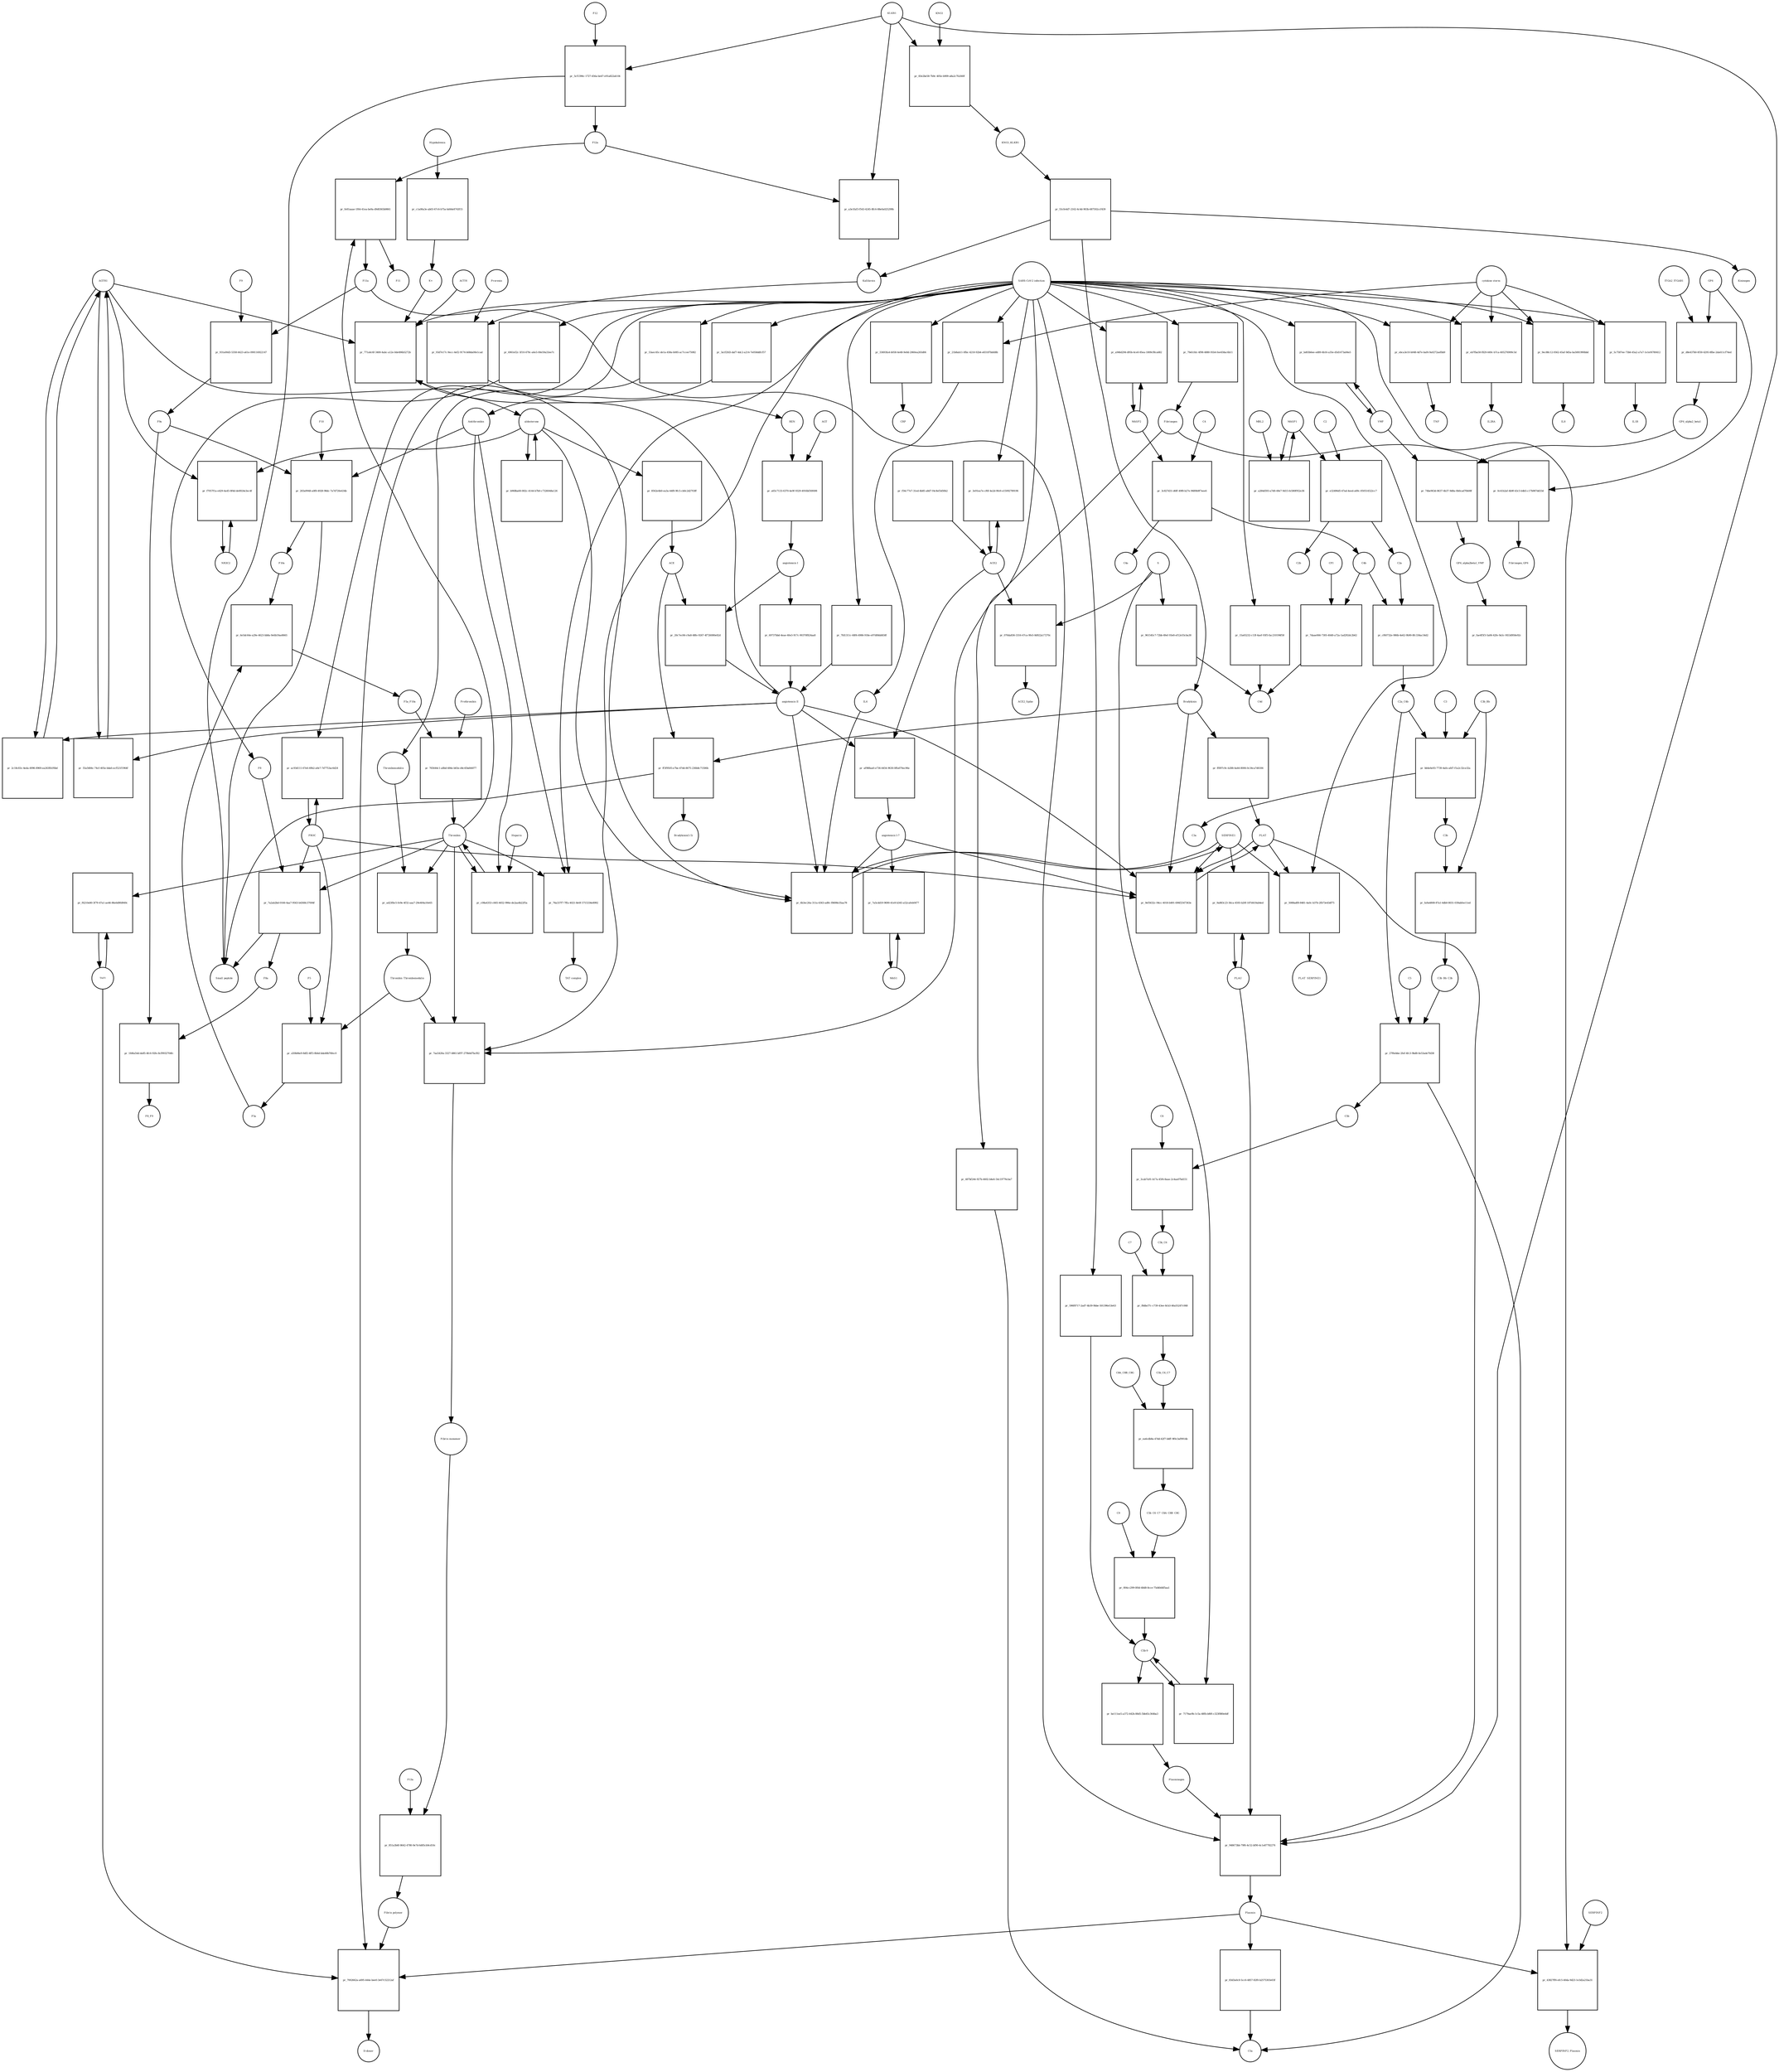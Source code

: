 strict digraph  {
F8 [annotation="urn_miriam_hgnc_3546|urn_miriam_taxonomy_9606", bipartite=0, cls=macromolecule, fontsize=4, label=F8, shape=circle];
"pr_7a2ab2bd-0166-4aa7-9563-b4368c37004f" [annotation="", bipartite=1, cls=process, fontsize=4, label="pr_7a2ab2bd-0166-4aa7-9563-b4368c37004f", shape=square];
"Small peptide" [annotation=urn_miriam_mesh_D010446, bipartite=0, cls=macromolecule, fontsize=4, label="Small peptide", shape=circle];
F8a [annotation="urn_miriam_hgnc.symbol_F8|urn_miriam_mesh_D015944|urn_miriam_taxonomy_9606", bipartite=0, cls=macromolecule, fontsize=4, label=F8a, shape=circle];
Thrombin [annotation="urn_miriam_hgnc_3535|urn_miriam_taxonomy_9606", bipartite=0, cls=macromolecule, fontsize=4, label=Thrombin, shape=circle];
PROC [annotation="urn_miriam_hgnc_9451|urn_miriam_taxonomy_9606", bipartite=0, cls=macromolecule, fontsize=4, label=PROC, shape=circle];
AGTR1 [annotation=urn_miriam_hgnc_336, bipartite=0, cls=macromolecule, fontsize=4, label=AGTR1, shape=circle];
"pr_2c18c83c-4eda-4996-8969-ea263fb1f6bd" [annotation="", bipartite=1, cls=process, fontsize=4, label="pr_2c18c83c-4eda-4996-8969-ea263fb1f6bd", shape=square];
"angiotensin II" [annotation="urn_miriam_obo.chebi_CHEBI%3A2718|urn_miriam_taxonomy_9606", bipartite=0, cls="simple chemical", fontsize=4, label="angiotensin II", shape=circle];
NR3C2 [annotation="", bipartite=0, cls=macromolecule, fontsize=4, label=NR3C2, shape=circle];
"pr_f7057f1a-e429-4a45-8f4d-de6924e3ec4f" [annotation="", bipartite=1, cls=process, fontsize=4, label="pr_f7057f1a-e429-4a45-8f4d-de6924e3ec4f", shape=square];
aldosterone [annotation="urn_miriam_obo.chebi_CHEBI%3A27584", bipartite=0, cls="simple chemical", fontsize=4, label=aldosterone, shape=circle];
"pr_b968ba60-802c-4144-b7b0-c7326048a126" [annotation="", bipartite=1, cls=process, fontsize=4, label="pr_b968ba60-802c-4144-b7b0-c7326048a126", shape=square];
SERPINE1 [annotation="", bipartite=0, cls=macromolecule, fontsize=4, label=SERPINE1, shape=circle];
"pr_6b3ec26a-311a-4363-ad9c-f8698e35aa78" [annotation="", bipartite=1, cls=process, fontsize=4, label="pr_6b3ec26a-311a-4363-ad9c-f8698e35aa78", shape=square];
"angiotensin I-7" [annotation="urn_miriam_obo.chebi_CHEBI%3A55438|urn_miriam_taxonomy_9606", bipartite=0, cls="simple chemical", fontsize=4, label="angiotensin I-7", shape=circle];
IL6 [annotation="urn_miriam_hgnc_6018|urn_miriam_taxonomy_9606", bipartite=0, cls=macromolecule, fontsize=4, label=IL6, shape=circle];
"pr_771a6c6f-3400-4abc-a12e-0de496b5272b" [annotation="", bipartite=1, cls=process, fontsize=4, label="pr_771a6c6f-3400-4abc-a12e-0de496b5272b", shape=square];
"SARS-CoV-2 infection" [annotation="urn_miriam_taxonomy_2697049|urn_miriam_mesh_D012327", bipartite=0, cls=phenotype, fontsize=4, label="SARS-CoV-2 infection", shape=circle];
"K+" [annotation="urn_miriam_obo.chebi_CHEBI%3A29103", bipartite=0, cls="simple chemical", fontsize=4, label="K+", shape=circle];
ACTH [annotation=urn_miriam_hgnc_9201, bipartite=0, cls="simple chemical", fontsize=4, label=ACTH, shape=circle];
"pr_7fd1311c-68f4-4986-918e-e97d08dd458f" [annotation="", bipartite=1, cls=process, fontsize=4, label="pr_7fd1311c-68f4-4986-918e-e97d08dd458f", shape=square];
Bradykinin [annotation="urn_miriam_obo.chebi_CHEBI%3A3165|urn_miriam_taxonomy_9606", bipartite=0, cls=macromolecule, fontsize=4, label=Bradykinin, shape=circle];
"pr_ff3f9505-e7be-47dd-8675-236b8c71506b" [annotation="", bipartite=1, cls=process, fontsize=4, label="pr_ff3f9505-e7be-47dd-8675-236b8c71506b", shape=square];
"Bradykinin(1-5)" [annotation="urn_miriam_mesh_C079000|urn_miriam_taxonomy_9606", bipartite=0, cls=macromolecule, fontsize=4, label="Bradykinin(1-5)", shape=circle];
ACE [annotation="urn_miriam_hgnc_2707|urn_miriam_taxonomy_9606", bipartite=0, cls=macromolecule, fontsize=4, label=ACE, shape=circle];
"pr_ff897c9c-b288-4a44-8006-0c34ca7d6184" [annotation="", bipartite=1, cls=process, fontsize=4, label="pr_ff897c9c-b288-4a44-8006-0c34ca7d6184", shape=square];
PLAT [annotation="urn_miriam_hgnc_9051|urn_miriam_taxonomy_9606", bipartite=0, cls=macromolecule, fontsize=4, label=PLAT, shape=circle];
"pr_55a5684c-74cf-405e-bda6-ecf521f1964f" [annotation="", bipartite=1, cls=process, fontsize=4, label="pr_55a5684c-74cf-405e-bda6-ecf521f1964f", shape=square];
MAS1 [annotation="", bipartite=0, cls=macromolecule, fontsize=4, label=MAS1, shape=circle];
"pr_7a5cdd19-9690-41e9-b345-a52cafeb0477" [annotation="", bipartite=1, cls=process, fontsize=4, label="pr_7a5cdd19-9690-41e9-b345-a52cafeb0477", shape=square];
Fibrinogen [annotation="urn_miriam_pubmed_19296670|urn_miriam_obo.go_GO%3A0005577|urn_miriam_hgnc_3661|urn_miriam_hgnc_3662|urn_miriam_hgnc_3694|urn_miriam_taxonomy_9606", bipartite=0, cls=complex, fontsize=4, label=Fibrinogen, shape=circle];
"pr_0c41b2af-4b9f-43c5-b4b5-c17b987dd33d" [annotation="", bipartite=1, cls=process, fontsize=4, label="pr_0c41b2af-4b9f-43c5-b4b5-c17b987dd33d", shape=square];
GP6 [annotation="urn_miriam_hgnc_HGNC%3A14388|urn_miriam_taxonomy_9606", bipartite=0, cls=macromolecule, fontsize=4, label=GP6, shape=circle];
Fibrinogen_GP6 [annotation="urn_miriam_pubmed_19296670|urn_miriam_obo.go_GO%3A0005577|urn_miriam_hgnc_HGNC%3A14388|urn_miriam_taxonomy_9606", bipartite=0, cls=complex, fontsize=4, label=Fibrinogen_GP6, shape=circle];
GP6_alpha2_beta1 [annotation="urn_miriam_pubmed_25051961|urn_miriam_taxonomy_10090|urn_miriam_hgnc_14338|urn_miriam_hgnc_6137|urn_miriam_hgnc_6153", bipartite=0, cls=complex, fontsize=4, label=GP6_alpha2_beta1, shape=circle];
"pr_74be963d-8637-4b37-9d8a-0b0cad70b08f" [annotation="", bipartite=1, cls=process, fontsize=4, label="pr_74be963d-8637-4b37-9d8a-0b0cad70b08f", shape=square];
VWF [annotation="urn_miriam_hgnc_12726|urn_miriam_taxonomy_9606", bipartite=0, cls=macromolecule, fontsize=4, label=VWF, shape=circle];
GP6_alpha2beta1_VWF [annotation="urn_miriam_pubmed_25051961|urn_miriam_taxonomy_10090|urn_miriam_hgnc_14338|urn_miriam_hgnc_6137|urn_miriam_hgnc_6153|urn_miriam_hgnc_12726", bipartite=0, cls=complex, fontsize=4, label=GP6_alpha2beta1_VWF, shape=circle];
"pr_d8e437b0-0f30-4295-8fbe-2da611cf74ed" [annotation="", bipartite=1, cls=process, fontsize=4, label="pr_d8e437b0-0f30-4295-8fbe-2da611cf74ed", shape=square];
ITGA2_ITGAB1 [annotation="urn_miriam_intact_EBI-16428357|urn_miriam_hgnc_6137|urn_miriam_hgnc_6153|urn_miriam_taxonomy_9606", bipartite=0, cls=complex, fontsize=4, label=ITGA2_ITGAB1, shape=circle];
"pr_fae4f5f3-5a06-42fe-9a5c-f453d958e92c" [annotation="", bipartite=1, cls="omitted process", fontsize=4, label="pr_fae4f5f3-5a06-42fe-9a5c-f453d958e92c", shape=square];
"Fibrin polymer" [annotation="urn_miriam_mesh_C465961|urn_miriam_taxonomy_9606", bipartite=0, cls=macromolecule, fontsize=4, label="Fibrin polymer", shape=circle];
"pr_7002662a-a695-444e-bee0-3e67c52212af" [annotation="", bipartite=1, cls=process, fontsize=4, label="pr_7002662a-a695-444e-bee0-3e67c52212af", shape=square];
"D-dimer" [annotation="urn_miriam_pubmed_19008457|urn_miriam_mesh_C036309|urn_miriam_taxonomy_9606", bipartite=0, cls=macromolecule, fontsize=4, label="D-dimer", shape=circle];
Plasmin [annotation="urn_miriam_hgnc.symbol_PLG|urn_miriam_mesh_D005341|urn_miriam_brenda_3.4.21.7|urn_miriam_taxonomy_9606", bipartite=0, cls=macromolecule, fontsize=4, label=Plasmin, shape=circle];
TAFI [annotation="urn_miriam_hgnc_1546|urn_miriam_taxonomy_9606", bipartite=0, cls=macromolecule, fontsize=4, label=TAFI, shape=circle];
"Fibrin monomer" [annotation="urn_miriam_mesh_C011468|urn_miriam_taxonomy_9606", bipartite=0, cls=macromolecule, fontsize=4, label="Fibrin monomer", shape=circle];
"pr_851a3b6f-8642-4780-9e7d-6d05cb9cd10c" [annotation="", bipartite=1, cls=process, fontsize=4, label="pr_851a3b6f-8642-4780-9e7d-6d05cb9cd10c", shape=square];
F13a [annotation="urn_miriam_hgnc.symbol_F13|urn_miriam_mesh_D026122|urn_miriam_brenda_2.3.2.13|urn_miriam_taxonomy_9606", bipartite=0, cls=macromolecule, fontsize=4, label=F13a, shape=circle];
"pr_ebca3e10-b048-4d7e-baf4-9a0272aefbb9" [annotation="", bipartite=1, cls=process, fontsize=4, label="pr_ebca3e10-b048-4d7e-baf4-9a0272aefbb9", shape=square];
TNF [annotation="urn_miriam_hgnc_11892|urn_miriam_taxonomy_9606", bipartite=0, cls=macromolecule, fontsize=4, label=TNF, shape=circle];
"cytokine storm" [annotation="urn_miriam_pubmed_2504360|urn_miriam_taxonomy_9606", bipartite=0, cls=phenotype, fontsize=4, label="cytokine storm", shape=circle];
"pr_83d3a0c8-5cc6-4857-82f0-b2575303e03f" [annotation="", bipartite=1, cls=process, fontsize=4, label="pr_83d3a0c8-5cc6-4857-82f0-b2575303e03f", shape=square];
C5a [annotation="urn_miriam_hgnc.symbol_C5|urn_miriam_mesh_D015936|urn_miriam_taxonomy_9606", bipartite=0, cls=macromolecule, fontsize=4, label=C5a, shape=circle];
"pr_be111ee5-a372-442b-88d5-5bb45c364ba3" [annotation="", bipartite=1, cls=process, fontsize=4, label="pr_be111ee5-a372-442b-88d5-5bb45c364ba3", shape=square];
Plasminogen [annotation="urn_miriam_hgnc_9071|urn_miriam_taxonomy_9606", bipartite=0, cls=macromolecule, fontsize=4, label=Plasminogen, shape=circle];
"C5b-9" [annotation="urn_miriam_obo.go_GO%3A0005579|urn_miriam_mesh_D015938|urn_miriam_mesh_D050776|urn_miriam_hgnc_1339|urn_miriam_hgnc_1346|urn_miriam_hgnc_1352|urn_miriam_hgnc_1353|urn_miriam_hgnc_1354|urn_miriam_hgnc_1358|urn_miriam_taxonomy_9606", bipartite=0, cls=complex, fontsize=4, label="C5b-9", shape=circle];
C2 [annotation="urn_miriam_hgnc_1248|urn_miriam_taxonomy_9606", bipartite=0, cls=macromolecule, fontsize=4, label=C2, shape=circle];
"pr_e32496d5-47ad-4eed-a69c-050514522cc7" [annotation="", bipartite=1, cls=process, fontsize=4, label="pr_e32496d5-47ad-4eed-a69c-050514522cc7", shape=square];
C2a [annotation="urn_miriam_hgnc.symbol_C2|urn_miriam_mesh_D050678|urn_miriam_taxonomy_9606", bipartite=0, cls=macromolecule, fontsize=4, label=C2a, shape=circle];
C2b [annotation="urn_miriam_hgnc.symbol_C2|urn_miriam_mesh_D050679|urn_miriam_taxonomy_9606", bipartite=0, cls=macromolecule, fontsize=4, label=C2b, shape=circle];
MASP1 [annotation="urn_miriam_hgnc_6901|urn_miriam_taxonomy_9606", bipartite=0, cls=macromolecule, fontsize=4, label=MASP1, shape=circle];
"pr_eb7fba58-f829-449c-b7ca-405276909c5d" [annotation="", bipartite=1, cls=process, fontsize=4, label="pr_eb7fba58-f829-449c-b7ca-405276909c5d", shape=square];
IL2RA [annotation="urn_miriam_hgnc_6008|urn_miriam_taxonomy_9606", bipartite=0, cls=macromolecule, fontsize=4, label=IL2RA, shape=circle];
"pr_9ec88c12-0562-45af-9d5a-ba5081990bbd" [annotation="", bipartite=1, cls=process, fontsize=4, label="pr_9ec88c12-0562-45af-9d5a-ba5081990bbd", shape=square];
IL8 [annotation="urn_miriam_hgnc_6025|urn_miriam_taxonomy_9606", bipartite=0, cls=macromolecule, fontsize=4, label=IL8, shape=circle];
"pr_487bf244-927b-4602-b4e6-54c19776cba7" [annotation="", bipartite=1, cls=process, fontsize=4, label="pr_487bf244-927b-4602-b4e6-54c19776cba7", shape=square];
"pr_21b8ab11-0fbc-4218-92b4-e83187bbfd8b" [annotation="", bipartite=1, cls=process, fontsize=4, label="pr_21b8ab11-0fbc-4218-92b4-e83187bbfd8b", shape=square];
"pr_5c7587ee-73b6-45a2-a7a7-1e1ef4780412" [annotation="", bipartite=1, cls=process, fontsize=4, label="pr_5c7587ee-73b6-45a2-a7a7-1e1ef4780412", shape=square];
IL1B [annotation="urn_miriam_hgnc_5992|urn_miriam_taxonomy_9606", bipartite=0, cls=macromolecule, fontsize=4, label=IL1B, shape=circle];
Prorenin [annotation="urn_miriam_hgnc_9958|urn_miriam_taxonomy_9606", bipartite=0, cls=macromolecule, fontsize=4, label=Prorenin, shape=circle];
"pr_93d7e17c-9ecc-4ef2-9174-b68da00e1cad" [annotation="", bipartite=1, cls=process, fontsize=4, label="pr_93d7e17c-9ecc-4ef2-9174-b68da00e1cad", shape=square];
REN [annotation="urn_miriam_hgnc.symbol_REN|urn_miriam_taxonomy_9606", bipartite=0, cls=macromolecule, fontsize=4, label=REN, shape=circle];
Kallikrein [annotation="urn_miriam_hgnc.symbol_KLKB1|urn_miriam_mesh_D020842|urn_miriam_brenda_3.4.21.34|urn_miriam_taxonomy_9606", bipartite=0, cls=macromolecule, fontsize=4, label=Kallikrein, shape=circle];
KLKB1 [annotation="urn_miriam_hgnc_6371|urn_miriam_taxonomy_9606", bipartite=0, cls=macromolecule, fontsize=4, label=KLKB1, shape=circle];
"pr_a3e1faf3-f543-4245-8fc6-88e0a025299b" [annotation="", bipartite=1, cls=process, fontsize=4, label="pr_a3e1faf3-f543-4245-8fc6-88e0a025299b", shape=square];
F12a [annotation="urn_miriam_hgnc.symbol_F12|urn_miriam_mesh_D015956|urn_miriam_brenda_3.4.21.38|urn_miriam_taxonomy_9606", bipartite=0, cls=macromolecule, fontsize=4, label=F12a, shape=circle];
"pr_53aec45c-de1a-458a-b085-ac7ccee75082" [annotation="", bipartite=1, cls=process, fontsize=4, label="pr_53aec45c-de1a-458a-b085-ac7ccee75082", shape=square];
Thrombomodulin [annotation="urn_miriam_hgnc_11784|urn_miriam_taxonomy_9606", bipartite=0, cls=macromolecule, fontsize=4, label=Thrombomodulin, shape=circle];
"pr_43827ff6-efc5-40da-9d23-1e3d2a21ba31" [annotation="", bipartite=1, cls=process, fontsize=4, label="pr_43827ff6-efc5-40da-9d23-1e3d2a21ba31", shape=square];
SERPINF2 [annotation="urn_miriam_hgnc_9075|urn_miriam_taxonomy_9606", bipartite=0, cls=macromolecule, fontsize=4, label=SERPINF2, shape=circle];
SERPINF2_Plasmin [annotation="urn_miriam_pubmed_2437112|urn_miriam_biogrid_314240|urn_miriam_hgnc_9075|urn_miriam_mesh_D005341|urn_miriam_taxonomy_9606", bipartite=0, cls=complex, fontsize=4, label=SERPINF2_Plasmin, shape=circle];
"pr_15a65232-c13f-4aef-93f5-fac210196f58" [annotation="", bipartite=1, cls=process, fontsize=4, label="pr_15a65232-c13f-4aef-93f5-fac210196f58", shape=square];
C4d [annotation="urn_miriam_hgnc.symbol_C4b|urn_miriam_mesh_C032261|urn_miriam_taxonomy_9606", bipartite=0, cls=macromolecule, fontsize=4, label=C4d, shape=circle];
"pr_596f8717-2ad7-4b39-9bbe-501396e53e63" [annotation="", bipartite=1, cls=process, fontsize=4, label="pr_596f8717-2ad7-4b39-9bbe-501396e53e63", shape=square];
"pr_ac93d111-67e6-49b2-a0e7-7d7753ac6d24" [annotation="", bipartite=1, cls=process, fontsize=4, label="pr_ac93d111-67e6-49b2-a0e7-7d7753ac6d24", shape=square];
"pr_bd03b6ee-ed89-4b16-a35e-d5d1473a84e5" [annotation="", bipartite=1, cls=process, fontsize=4, label="pr_bd03b6ee-ed89-4b16-a35e-d5d1473a84e5", shape=square];
"pr_33693fa4-b058-4e48-9e8d-2060ea265d06" [annotation="", bipartite=1, cls=process, fontsize=4, label="pr_33693fa4-b058-4e48-9e8d-2060ea265d06", shape=square];
CRP [annotation="urn_miriam_hgnc_2367|urn_miriam_taxonomy_9606", bipartite=0, cls=macromolecule, fontsize=4, label=CRP, shape=circle];
"pr_7179ae9b-1c5a-48fb-b80f-c323f880e6df" [annotation="", bipartite=1, cls=process, fontsize=4, label="pr_7179ae9b-1c5a-48fb-b80f-c323f880e6df", shape=square];
S [annotation="urn_miriam_uniprot_P0DTC2|urn_miriam_uniprot_P59594|urn_miriam_taxonomy_2697049", bipartite=0, cls=macromolecule, fontsize=4, label=S, shape=circle];
"pr_961545c7-72bb-49ef-93e8-ef12e55cba30" [annotation="", bipartite=1, cls=process, fontsize=4, label="pr_961545c7-72bb-49ef-93e8-ef12e55cba30", shape=square];
"pr_af988aa0-e736-4454-9630-0ffa670ec96e" [annotation="", bipartite=1, cls=process, fontsize=4, label="pr_af988aa0-e736-4454-9630-0ffa670ec96e", shape=square];
ACE2 [annotation="urn_miriam_hgnc_13557|urn_miriam_taxonomy_9606", bipartite=0, cls=macromolecule, fontsize=4, label=ACE2, shape=circle];
"pr_f56c77e7-31ed-4b85-a8d7-f4c8ef3d50b2" [annotation="", bipartite=1, cls=process, fontsize=4, label="pr_f56c77e7-31ed-4b85-a8d7-f4c8ef3d50b2", shape=square];
"pr_070da836-3316-47ca-9fe5-8d922a17270c" [annotation="", bipartite=1, cls=process, fontsize=4, label="pr_070da836-3316-47ca-9fe5-8d922a17270c", shape=square];
ACE2_Spike [annotation="urn_miriam_pdb_6CS2|urn_miriam_hgnc_13557|urn_miriam_uniprot_P0DTC2|urn_miriam_taxonomy_9606|urn_miriam_taxonomy_2697049", bipartite=0, cls=complex, fontsize=4, label=ACE2_Spike, shape=circle];
"pr_3e91ea7e-cf6f-4e2d-9fe9-e15092789196" [annotation="", bipartite=1, cls=process, fontsize=4, label="pr_3e91ea7e-cf6f-4e2d-9fe9-e15092789196", shape=square];
"pr_3a1f2fd3-daf7-4dc2-a214-7e058ddfcf57" [annotation="", bipartite=1, cls=process, fontsize=4, label="pr_3a1f2fd3-daf7-4dc2-a214-7e058ddfcf57", shape=square];
Antithrombin [annotation="urn_miriam_hgnc_775|urn_miriam_taxonomy_9606", bipartite=0, cls=macromolecule, fontsize=4, label=Antithrombin, shape=circle];
"pr_6961ef2c-5f10-479c-a6e5-00e59a33ee7c" [annotation="", bipartite=1, cls=process, fontsize=4, label="pr_6961ef2c-5f10-479c-a6e5-00e59a33ee7c", shape=square];
C4b [annotation="urn_miriam_hgnc_1324|urn_miriam_taxonomy_9606", bipartite=0, cls=macromolecule, fontsize=4, label=C4b, shape=circle];
"pr_7daae066-7305-40d0-a72a-1ad292dc2b62" [annotation="", bipartite=1, cls=process, fontsize=4, label="pr_7daae066-7305-40d0-a72a-1ad292dc2b62", shape=square];
CFI [annotation="urn_miriam_hgnc_2771|urn_miriam_taxonomy_9606", bipartite=0, cls=macromolecule, fontsize=4, label=CFI, shape=circle];
C3b [annotation="urn_miriam_hgnc.symbol_C3|urn_miriam_mesh_D003179|urn_miriam_taxonomy_9606", bipartite=0, cls=macromolecule, fontsize=4, label=C3b, shape=circle];
"pr_fa9a4808-87a1-4db0-8031-039abfee11ed" [annotation="", bipartite=1, cls=process, fontsize=4, label="pr_fa9a4808-87a1-4db0-8031-039abfee11ed", shape=square];
C3b_Bb [annotation="urn_miriam_pubmed_12440962|urn_miriam_brenda_3.4.21.47|urn_miriam_mesh_D051561|urn_miriam_mesh_D003179|urn_miriam_hgnc_1037|urn_miriam_taxonomy_9606", bipartite=0, cls=complex, fontsize=4, label=C3b_Bb, shape=circle];
C3b_Bb_C3b [annotation="urn_miriam_pubmed_12440962|urn_miriam_brenda_34.4.21.47|urn_miriam_mesh_D051566|urn_miriam_mesh_D003179|urn_miriam_hgnc_1037|urn_miriam_taxonomy_9606", bipartite=0, cls=complex, fontsize=4, label=C3b_Bb_C3b, shape=circle];
"pr_cf60732e-986b-4e62-9b90-8fc334ac54d2" [annotation="", bipartite=1, cls=process, fontsize=4, label="pr_cf60732e-986b-4e62-9b90-8fc334ac54d2", shape=square];
C2a_C4b [annotation="urn_miriam_mesh_D051574|urn_miriam_brenda_3.4.21.43|urn_miriam_mesh_D050678|urn_miriam_hgnc_1324|urn_miriam_taxonomy_9606", bipartite=0, cls=complex, fontsize=4, label=C2a_C4b, shape=circle];
C4 [annotation="urn_miriam_mesh_D00318|urn_miriam_taxonomy_9606", bipartite=0, cls=macromolecule, fontsize=4, label=C4, shape=circle];
"pr_3c827d31-d6ff-49f8-b27e-9689b9f7eee6" [annotation="", bipartite=1, cls=process, fontsize=4, label="pr_3c827d31-d6ff-49f8-b27e-9689b9f7eee6", shape=square];
C4a [annotation="urn_miriam_hgnc_1323|urn_miriam_taxonomy_9606", bipartite=0, cls=macromolecule, fontsize=4, label=C4a, shape=circle];
MASP2 [annotation="urn_miriam_hgnc_6902|urn_miriam_taxonomy_9606", bipartite=0, cls=macromolecule, fontsize=4, label=MASP2, shape=circle];
"pr_a284d593-a7d0-49e7-9d15-fe580f952e36" [annotation="", bipartite=1, cls=process, fontsize=4, label="pr_a284d593-a7d0-49e7-9d15-fe580f952e36", shape=square];
MBL2 [annotation="urn_miriam_hgnc_6902|urn_miriam_taxonomy_9606", bipartite=0, cls=macromolecule, fontsize=4, label=MBL2, shape=circle];
"pr_a946d294-d95b-4ce0-85ea-1809cf8ca682" [annotation="", bipartite=1, cls=process, fontsize=4, label="pr_a946d294-d95b-4ce0-85ea-1809cf8ca682", shape=square];
PLAU [annotation="urn_miriam_hgnc_9052|urn_miriam_taxonomy_9606", bipartite=0, cls=macromolecule, fontsize=4, label=PLAU, shape=circle];
"pr_9a883c23-56ca-4593-b20f-187d419ab4ed" [annotation="", bipartite=1, cls=process, fontsize=4, label="pr_9a883c23-56ca-4593-b20f-187d419ab4ed", shape=square];
C5b_C6_C7_C8A_C8B_C8G [annotation="urn_miriam_pubmed_28630159|urn_miriam_mesh_C042295|urn_miriam_mesh_D050776|urn_miriam_hgnc_1339|urn_miriam_hgnc_1352|urn_miriam_hgnc_1353|urn_miriam_hgnc_1354|urn_miriam_taxonomy_9606", bipartite=0, cls=complex, fontsize=4, label=C5b_C6_C7_C8A_C8B_C8G, shape=circle];
"pr_004cc299-0f44-48d8-8cce-75d40d4f5aa1" [annotation="", bipartite=1, cls=process, fontsize=4, label="pr_004cc299-0f44-48d8-8cce-75d40d4f5aa1", shape=square];
C9 [annotation="urn_miriam_hgnc_1358|urn_miriam_taxonomy_9606", bipartite=0, cls=macromolecule, fontsize=4, label=C9, shape=circle];
C5b_C6_C7 [annotation="urn_miriam_pubmed_28630159|urn_miriam_mesh_C037453|urn_miriam_mesh_D050776|urn_miriam_hgnc_1339|urn_miriam_hgnc_1346|urn_miriam_taxonomy_9606", bipartite=0, cls=complex, fontsize=4, label=C5b_C6_C7, shape=circle];
"pr_ea6cdb8a-47dd-42f7-b4ff-9f0c3af9914b" [annotation="", bipartite=1, cls=process, fontsize=4, label="pr_ea6cdb8a-47dd-42f7-b4ff-9f0c3af9914b", shape=square];
C8A_C8B_C8G [annotation="urn_miriam_mesh_D003185|urn_miriam_hgnc_1353|urn_miriam_hgnc_1352|urn_miriam_hgnc_1354|urn_miriam_taxonomy_9606", bipartite=0, cls=complex, fontsize=4, label=C8A_C8B_C8G, shape=circle];
C5b_C6 [annotation="urn_miriam_mesh_C050974|urn_miriam_mesh_D050776|urn_miriam_hgnc_1339|urn_miriam_taxonomy_9606", bipartite=0, cls=complex, fontsize=4, label=C5b_C6, shape=circle];
"pr_f8dbcf7c-c739-43ee-8cb3-46a55247c068" [annotation="", bipartite=1, cls=process, fontsize=4, label="pr_f8dbcf7c-c739-43ee-8cb3-46a55247c068", shape=square];
C7 [annotation="urn_miriam_hgnc_HGNC%3A1346|urn_miriam_taxonomy_9606", bipartite=0, cls=macromolecule, fontsize=4, label=C7, shape=circle];
C5b [annotation="urn_miriam_hgnc.symbol_C5|urn_miriam_mesh_D050776|urn_miriam_taxonomy_9606", bipartite=0, cls=macromolecule, fontsize=4, label=C5b, shape=circle];
"pr_3cab7a91-b17a-45f4-8aae-2c4aa07bd151" [annotation="", bipartite=1, cls=process, fontsize=4, label="pr_3cab7a91-b17a-45f4-8aae-2c4aa07bd151", shape=square];
C6 [annotation="urn_miriam_hgnc_1339|urn_miriam_taxonomy_9606", bipartite=0, cls=macromolecule, fontsize=4, label=C6, shape=circle];
C5 [annotation="urn_miriam_hgnc_1331|urn_miriam_taxonomy_9606", bipartite=0, cls=macromolecule, fontsize=4, label=C5, shape=circle];
"pr_27f6ebbe-2fef-4fc3-9bd8-0e53ade7fd38" [annotation="", bipartite=1, cls=process, fontsize=4, label="pr_27f6ebbe-2fef-4fc3-9bd8-0e53ade7fd38", shape=square];
C3 [annotation="urn_miriam_hgnc_1318|urn_miriam_taxonomy_9606", bipartite=0, cls=macromolecule, fontsize=4, label=C3, shape=circle];
"pr_bb4e6e93-7739-4afe-afd7-f1a2c32ce32a" [annotation="", bipartite=1, cls=process, fontsize=4, label="pr_bb4e6e93-7739-4afe-afd7-f1a2c32ce32a", shape=square];
C3a [annotation="urn_miriam_hgnc.symbol_C3|urn_miriam_mesh_D015926|urn_miriam_taxonomy_9606", bipartite=0, cls=macromolecule, fontsize=4, label=C3a, shape=circle];
"pr_ad23fbc5-fe9e-4f32-aaa7-29e404a10e65" [annotation="", bipartite=1, cls=process, fontsize=4, label="pr_ad23fbc5-fe9e-4f32-aaa7-29e404a10e65", shape=square];
Thrombin_Thrombomodulin [annotation="urn_miriam_pubmed_6282863|urn_miriam_taxonomy_9986|urn_miriam_biogrid_283352|urn_miriam_mesh_D013917|urn_miriam_hgnc_11784", bipartite=0, cls=complex, fontsize=4, label=Thrombin_Thrombomodulin, shape=circle];
"pr_7aa5420a-3327-4861-bf97-279b0d7bcf82" [annotation="", bipartite=1, cls=process, fontsize=4, label="pr_7aa5420a-3327-4861-bf97-279b0d7bcf82", shape=square];
KNG1_KLKB1 [annotation="urn_miriam_pubmed_17598838|urn_miriam_intact_EBI-10087151|urn_miriam_hgnc_6371|urn_miriam_hgnc_6383|urn_miriam_taxonomy_9606", bipartite=0, cls=complex, fontsize=4, label=KNG1_KLKB1, shape=circle];
"pr_55cfe4d7-2162-4c4d-903b-687592ccf439" [annotation="", bipartite=1, cls=process, fontsize=4, label="pr_55cfe4d7-2162-4c4d-903b-687592ccf439", shape=square];
Kininogen [annotation="urn_miriam_hgnc.symbol_KNG1|urn_miriam_mesh_D019679|urn_miriam_taxonomy_9606", bipartite=0, cls=macromolecule, fontsize=4, label=Kininogen, shape=circle];
"pr_79efcfdc-4f98-4880-91b4-fee458ac6b11" [annotation="", bipartite=1, cls=process, fontsize=4, label="pr_79efcfdc-4f98-4880-91b4-fee458ac6b11", shape=square];
"angiotensin I" [annotation="urn_miriam_obo.chebi_CHEBI%3A2718|urn_miriam_taxonomy_9606", bipartite=0, cls="simple chemical", fontsize=4, label="angiotensin I", shape=circle];
"pr_69737bbd-4eae-40e3-917c-90370f824aa8" [annotation="", bipartite=1, cls=process, fontsize=4, label="pr_69737bbd-4eae-40e3-917c-90370f824aa8", shape=square];
"pr_5088adf8-8481-4a0c-b37b-2fb73e43df75" [annotation="", bipartite=1, cls=process, fontsize=4, label="pr_5088adf8-8481-4a0c-b37b-2fb73e43df75", shape=square];
PLAT_SERPINE1 [annotation="urn_miriam_pubmed_22449964|urn_miriam_intact_EBI-7800882|urn_miriam_hgnc_9051|urn_miriam_hgnc_8593|urn_miriam_taxonomy_9606", bipartite=0, cls=complex, fontsize=4, label=PLAT_SERPINE1, shape=circle];
"pr_f6210e80-3f79-47a1-ae46-86e6d9fd949c" [annotation="", bipartite=1, cls=process, fontsize=4, label="pr_f6210e80-3f79-47a1-ae46-86e6d9fd949c", shape=square];
"pr_9ef5632c-94cc-4018-b491-696f2547363e" [annotation="", bipartite=1, cls=process, fontsize=4, label="pr_9ef5632c-94cc-4018-b491-696f2547363e", shape=square];
"pr_76a337f7-7ffa-4021-8e0f-5715334e8992" [annotation="", bipartite=1, cls=process, fontsize=4, label="pr_76a337f7-7ffa-4021-8e0f-5715334e8992", shape=square];
"TAT complex" [annotation="urn_miriam_pubmed_22930518|urn_miriam_mesh_C046193|urn_miriam_mesh_D013917|urn_miriam_hgnc_775|urn_miriam_taxonomy_9606", bipartite=0, cls=complex, fontsize=4, label="TAT complex", shape=circle];
"pr_948673bb-79f6-4c52-bf90-4c1e87782276" [annotation="", bipartite=1, cls=process, fontsize=4, label="pr_948673bb-79f6-4c52-bf90-4c1e87782276", shape=square];
F11a [annotation="urn_miriam_hgnc.symbol_F11|urn_miriam_mesh_D015945|urn_miriam_brenda_3.4.21.27|urn_miriam_taxonomy_9606", bipartite=0, cls=macromolecule, fontsize=4, label=F11a, shape=circle];
"pr_c08a4353-c665-4652-996e-de2aa4b22f5a" [annotation="", bipartite=1, cls=process, fontsize=4, label="pr_c08a4353-c665-4652-996e-de2aa4b22f5a", shape=square];
Heparin [annotation="urn_miriam_pubmed_708377|urn_miriam_obo.chebi_CHEBI%3A28304|urn_miriam_taxonomy_9606", bipartite=0, cls="simple chemical", fontsize=4, label=Heparin, shape=circle];
Prothrombin [annotation="urn_miriam_hgnc_3535|urn_miriam_taxonomy_9606", bipartite=0, cls=macromolecule, fontsize=4, label=Prothrombin, shape=circle];
"pr_765644c1-a8bd-484e-b83e-d4c45bd44077" [annotation="", bipartite=1, cls=process, fontsize=4, label="pr_765644c1-a8bd-484e-b83e-d4c45bd44077", shape=square];
F5a_F10a [annotation="urn_miriam_pubmed_2303476|urn_miriam_mesh_C022475|urn_miriam_mesh_D15943|urn_miriam_mesh_D015951|urn_miriam_taxonomy_9606", bipartite=0, cls=complex, fontsize=4, label=F5a_F10a, shape=circle];
F10a [annotation="urn_miriam_hgnc.symbol_F10|urn_miriam_mesh_D015951|urn_miriam_brenda_3.4.21.6|urn_miriam_taxonomy_9606", bipartite=0, cls=macromolecule, fontsize=4, label=F10a, shape=circle];
"pr_6e5dc64e-a29e-4623-bb8a-9e6b19ae8665" [annotation="", bipartite=1, cls=process, fontsize=4, label="pr_6e5dc64e-a29e-4623-bb8a-9e6b19ae8665", shape=square];
F5a [annotation="urn_miriam_hgnc.symbol_F5|urn_miriam_mesh_D015943|urn_miriam_taxonomy_9606", bipartite=0, cls=macromolecule, fontsize=4, label=F5a, shape=circle];
F5 [annotation="urn_miriam_hgnc_3541|urn_miriam_taxonomy_9606", bipartite=0, cls=macromolecule, fontsize=4, label=F5, shape=circle];
"pr_a50b84e9-8df2-4ff3-8b4d-bda48b76fec0" [annotation="", bipartite=1, cls=process, fontsize=4, label="pr_a50b84e9-8df2-4ff3-8b4d-bda48b76fec0", shape=square];
F9a [annotation="urn_miriam_hgnc.symbol_F9|urn_miriam_mesh_D015949|urn_miriam_taxonomy_9606", bipartite=0, cls=macromolecule, fontsize=4, label=F9a, shape=circle];
"pr_1fd6a54d-da85-4fc6-92fe-8cf9932704fc" [annotation="", bipartite=1, cls=process, fontsize=4, label="pr_1fd6a54d-da85-4fc6-92fe-8cf9932704fc", shape=square];
F8_F9 [annotation="urn_miriam_pubmed_22471307|urn_miriam_hgnc_3546|urn_miriam_hgnc_35531|urn_miriam_intact_EBI-11621595|urn_miriam_taxonomy_9606", bipartite=0, cls=complex, fontsize=4, label=F8_F9, shape=circle];
F9 [annotation="urn_miriam_hgnc_35531|urn_miriam_taxonomy_9606", bipartite=0, cls=macromolecule, fontsize=4, label=F9, shape=circle];
"pr_931a00d3-5358-4423-a61e-090116922147" [annotation="", bipartite=1, cls=process, fontsize=4, label="pr_931a00d3-5358-4423-a61e-090116922147", shape=square];
"pr_83e2be58-7b9c-405e-b909-a8a2c7fa560f" [annotation="", bipartite=1, cls=process, fontsize=4, label="pr_83e2be58-7b9c-405e-b909-a8a2c7fa560f", shape=square];
KNG1 [annotation="urn_miriam_hgnc.symbol_6383|urn_miriam_taxonomy_9606", bipartite=0, cls=macromolecule, fontsize=4, label=KNG1, shape=circle];
"pr_fe81aaae-1f64-41ea-be9a-d9d0365b9861" [annotation="", bipartite=1, cls=process, fontsize=4, label="pr_fe81aaae-1f64-41ea-be9a-d9d0365b9861", shape=square];
F11 [annotation="urn_miriam_hgnc_3529|urn_miriam_taxonomy_9606", bipartite=0, cls=macromolecule, fontsize=4, label=F11, shape=circle];
F12 [annotation="urn_miriam_hgnc_3530|urn_miriam_taxonomy_9606", bipartite=0, cls=macromolecule, fontsize=4, label=F12, shape=circle];
"pr_5cf1396c-1727-456a-be47-e91a822afc04" [annotation="", bipartite=1, cls=process, fontsize=4, label="pr_5cf1396c-1727-456a-be47-e91a822afc04", shape=square];
"pr_20c7ec84-c9a8-48fe-9267-4f726080e82d" [annotation="", bipartite=1, cls=process, fontsize=4, label="pr_20c7ec84-c9a8-48fe-9267-4f726080e82d", shape=square];
F10 [annotation="urn_miriam_hgnc_3528|urn_miriam_taxonomy_9606", bipartite=0, cls=macromolecule, fontsize=4, label=F10, shape=circle];
"pr_283a9948-a0f8-4928-98dc-7a7d720e434b" [annotation="", bipartite=1, cls=process, fontsize=4, label="pr_283a9948-a0f8-4928-98dc-7a7d720e434b", shape=square];
AGT [annotation="urn_miriam_hgnc_333|urn_miriam_taxonomy_9606", bipartite=0, cls=macromolecule, fontsize=4, label=AGT, shape=circle];
"pr_a65c7133-6370-4e9f-9329-4916bf30f498" [annotation="", bipartite=1, cls=process, fontsize=4, label="pr_a65c7133-6370-4e9f-9329-4916bf30f498", shape=square];
"pr_8562e4b0-ea3a-44f8-9fc5-cb0c2d2703ff" [annotation="", bipartite=1, cls=process, fontsize=4, label="pr_8562e4b0-ea3a-44f8-9fc5-cb0c2d2703ff", shape=square];
"pr_c1a00a3e-ab03-47c6-b75a-bd44e8743f15" [annotation="", bipartite=1, cls=process, fontsize=4, label="pr_c1a00a3e-ab03-47c6-b75a-bd44e8743f15", shape=square];
Hypokalemia [annotation="urn_miriam_mesh_D007008|urn_miriam_taxonomy_9606", bipartite=0, cls=phenotype, fontsize=4, label=Hypokalemia, shape=circle];
F8 -> "pr_7a2ab2bd-0166-4aa7-9563-b4368c37004f"  [annotation="", interaction_type=consumption];
"pr_7a2ab2bd-0166-4aa7-9563-b4368c37004f" -> "Small peptide"  [annotation="", interaction_type=production];
"pr_7a2ab2bd-0166-4aa7-9563-b4368c37004f" -> F8a  [annotation="", interaction_type=production];
F8a -> "pr_1fd6a54d-da85-4fc6-92fe-8cf9932704fc"  [annotation="", interaction_type=consumption];
Thrombin -> "pr_7a2ab2bd-0166-4aa7-9563-b4368c37004f"  [annotation="urn_miriam_pubmed_15746105|urn_miriam_taxonomy_9606", interaction_type=catalysis];
Thrombin -> "pr_ad23fbc5-fe9e-4f32-aaa7-29e404a10e65"  [annotation="", interaction_type=consumption];
Thrombin -> "pr_7aa5420a-3327-4861-bf97-279b0d7bcf82"  [annotation="urn_miriam_pubmed_6282863|urn_miriam_pubmed_28228446|urn_miriam_pubmed_2117226|urn_miriam_taxonomy_9606", interaction_type=catalysis];
Thrombin -> "pr_f6210e80-3f79-47a1-ae46-86e6d9fd949c"  [annotation="urn_miriam_pubmed_23809134|urn_miriam_taxonomy_9823", interaction_type=catalysis];
Thrombin -> "pr_76a337f7-7ffa-4021-8e0f-5715334e8992"  [annotation="", interaction_type=consumption];
Thrombin -> "pr_c08a4353-c665-4652-996e-de2aa4b22f5a"  [annotation="", interaction_type=consumption];
Thrombin -> "pr_fe81aaae-1f64-41ea-be9a-d9d0365b9861"  [annotation="urn_miriam_pubmed_21304106|urn_miriam_pubmed_8631976|urn_miriam_taxonomy_9606", interaction_type=catalysis];
PROC -> "pr_7a2ab2bd-0166-4aa7-9563-b4368c37004f"  [annotation="urn_miriam_pubmed_15746105|urn_miriam_taxonomy_9606", interaction_type=inhibition];
PROC -> "pr_ac93d111-67e6-49b2-a0e7-7d7753ac6d24"  [annotation="", interaction_type=consumption];
PROC -> "pr_9ef5632c-94cc-4018-b491-696f2547363e"  [annotation="urn_miriam_pubmed_10373228|urn_miriam_pubmed_3124286|urn_miriam_taxonomy_9606|urn_miriam_pubmed_12091055|urn_miriam_pubmed_3096399", interaction_type=inhibition];
PROC -> "pr_a50b84e9-8df2-4ff3-8b4d-bda48b76fec0"  [annotation="urn_miriam_pubmed_6282863|urn_miriam_pubmed_6572921|urn_miriam_pubmed_2322551|urn_miriam_taxonomy_9606", interaction_type=inhibition];
AGTR1 -> "pr_2c18c83c-4eda-4996-8969-ea263fb1f6bd"  [annotation="", interaction_type=consumption];
AGTR1 -> "pr_f7057f1a-e429-4a45-8f4d-de6924e3ec4f"  [annotation="urn_miriam_pubmed_21349712|urn_miriam_taxonomy_10116|urn_miriam_pubmed_7045029|urn_miriam_taxonomy_10090", interaction_type=catalysis];
AGTR1 -> "pr_6b3ec26a-311a-4363-ad9c-f8698e35aa78"  [annotation="urn_miriam_pubmed_2091055|urn_miriam_taxonomy_9606|urn_miriam_pubmed_8034668|urn_miriam_pubmed_20591974|urn_miriam_pubmed_11983698", interaction_type=catalysis];
AGTR1 -> "pr_771a6c6f-3400-4abc-a12e-0de496b5272b"  [annotation="urn_miriam_pubmed_8404594|urn_miriam_taxonomy_9606|urn_miriam_pubmed_173529|urn_miriam_taxonomy_9615|urn_miriam_pubmed_32565254", interaction_type=catalysis];
AGTR1 -> "pr_55a5684c-74cf-405e-bda6-ecf521f1964f"  [annotation="", interaction_type=consumption];
"pr_2c18c83c-4eda-4996-8969-ea263fb1f6bd" -> AGTR1  [annotation="", interaction_type=production];
"angiotensin II" -> "pr_2c18c83c-4eda-4996-8969-ea263fb1f6bd"  [annotation="", interaction_type=stimulation];
"angiotensin II" -> "pr_6b3ec26a-311a-4363-ad9c-f8698e35aa78"  [annotation="urn_miriam_pubmed_2091055|urn_miriam_taxonomy_9606|urn_miriam_pubmed_8034668|urn_miriam_pubmed_20591974|urn_miriam_pubmed_11983698", interaction_type=catalysis];
"angiotensin II" -> "pr_771a6c6f-3400-4abc-a12e-0de496b5272b"  [annotation="urn_miriam_pubmed_8404594|urn_miriam_taxonomy_9606|urn_miriam_pubmed_173529|urn_miriam_taxonomy_9615|urn_miriam_pubmed_32565254", interaction_type=catalysis];
"angiotensin II" -> "pr_55a5684c-74cf-405e-bda6-ecf521f1964f"  [annotation="urn_miriam_pubmed_8158359|urn_miriam_taxonomy_9606", interaction_type=stimulation];
"angiotensin II" -> "pr_af988aa0-e736-4454-9630-0ffa670ec96e"  [annotation="", interaction_type=consumption];
"angiotensin II" -> "pr_9ef5632c-94cc-4018-b491-696f2547363e"  [annotation="urn_miriam_pubmed_10373228|urn_miriam_pubmed_3124286|urn_miriam_taxonomy_9606|urn_miriam_pubmed_12091055|urn_miriam_pubmed_3096399", interaction_type=catalysis];
NR3C2 -> "pr_f7057f1a-e429-4a45-8f4d-de6924e3ec4f"  [annotation="", interaction_type=consumption];
"pr_f7057f1a-e429-4a45-8f4d-de6924e3ec4f" -> NR3C2  [annotation="", interaction_type=production];
aldosterone -> "pr_f7057f1a-e429-4a45-8f4d-de6924e3ec4f"  [annotation="urn_miriam_pubmed_21349712|urn_miriam_taxonomy_10116|urn_miriam_pubmed_7045029|urn_miriam_taxonomy_10090", interaction_type=stimulation];
aldosterone -> "pr_b968ba60-802c-4144-b7b0-c7326048a126"  [annotation="", interaction_type=consumption];
aldosterone -> "pr_6b3ec26a-311a-4363-ad9c-f8698e35aa78"  [annotation="urn_miriam_pubmed_2091055|urn_miriam_taxonomy_9606|urn_miriam_pubmed_8034668|urn_miriam_pubmed_20591974|urn_miriam_pubmed_11983698", interaction_type=catalysis];
aldosterone -> "pr_8562e4b0-ea3a-44f8-9fc5-cb0c2d2703ff"  [annotation="urn_miriam_pubmed_5932931|urn_miriam_taxonomy_10116", interaction_type=catalysis];
"pr_b968ba60-802c-4144-b7b0-c7326048a126" -> aldosterone  [annotation="", interaction_type=production];
SERPINE1 -> "pr_6b3ec26a-311a-4363-ad9c-f8698e35aa78"  [annotation="", interaction_type=consumption];
SERPINE1 -> "pr_9a883c23-56ca-4593-b20f-187d419ab4ed"  [annotation="urn_miriam_pubmed_21199867|urn_miriam_taxonomy_9606", interaction_type=inhibition];
SERPINE1 -> "pr_5088adf8-8481-4a0c-b37b-2fb73e43df75"  [annotation="", interaction_type=consumption];
SERPINE1 -> "pr_9ef5632c-94cc-4018-b491-696f2547363e"  [annotation="urn_miriam_pubmed_10373228|urn_miriam_pubmed_3124286|urn_miriam_taxonomy_9606|urn_miriam_pubmed_12091055|urn_miriam_pubmed_3096399", interaction_type=inhibition];
"pr_6b3ec26a-311a-4363-ad9c-f8698e35aa78" -> SERPINE1  [annotation="", interaction_type=production];
"angiotensin I-7" -> "pr_6b3ec26a-311a-4363-ad9c-f8698e35aa78"  [annotation="urn_miriam_pubmed_2091055|urn_miriam_taxonomy_9606|urn_miriam_pubmed_8034668|urn_miriam_pubmed_20591974|urn_miriam_pubmed_11983698", interaction_type=inhibition];
"angiotensin I-7" -> "pr_7a5cdd19-9690-41e9-b345-a52cafeb0477"  [annotation="urn_miriam_pubmed_18026570|urn_miriam_taxonomy_10090", interaction_type=stimulation];
"angiotensin I-7" -> "pr_9ef5632c-94cc-4018-b491-696f2547363e"  [annotation="urn_miriam_pubmed_10373228|urn_miriam_pubmed_3124286|urn_miriam_taxonomy_9606|urn_miriam_pubmed_12091055|urn_miriam_pubmed_3096399", interaction_type=inhibition];
IL6 -> "pr_6b3ec26a-311a-4363-ad9c-f8698e35aa78"  [annotation="urn_miriam_pubmed_2091055|urn_miriam_taxonomy_9606|urn_miriam_pubmed_8034668|urn_miriam_pubmed_20591974|urn_miriam_pubmed_11983698", interaction_type=catalysis];
"pr_771a6c6f-3400-4abc-a12e-0de496b5272b" -> aldosterone  [annotation="", interaction_type=production];
"SARS-CoV-2 infection" -> "pr_771a6c6f-3400-4abc-a12e-0de496b5272b"  [annotation="urn_miriam_pubmed_8404594|urn_miriam_taxonomy_9606|urn_miriam_pubmed_173529|urn_miriam_taxonomy_9615|urn_miriam_pubmed_32565254", interaction_type="necessary stimulation"];
"SARS-CoV-2 infection" -> "pr_7fd1311c-68f4-4986-918e-e97d08dd458f"  [annotation="urn_miriam_pubmed_32048163|urn_miriam_taxonomy_9606", interaction_type=catalysis];
"SARS-CoV-2 infection" -> "pr_7002662a-a695-444e-bee0-3e67c52212af"  [annotation="urn_miriam_pubmed_29096812|urn_miriam_pubmed_10574983|urn_miriam_pubmed_32172226|urn_miriam_taxonomy_9606", interaction_type="necessary stimulation"];
"SARS-CoV-2 infection" -> "pr_ebca3e10-b048-4d7e-baf4-9a0272aefbb9"  [annotation="urn_miriam_pubmed_32504360|urn_miriam_taxonomy_9606", interaction_type=stimulation];
"SARS-CoV-2 infection" -> "pr_eb7fba58-f829-449c-b7ca-405276909c5d"  [annotation="urn_miriam_pubmed_32286245|urn_miriam_taxonomy_9606", interaction_type=stimulation];
"SARS-CoV-2 infection" -> "pr_9ec88c12-0562-45af-9d5a-ba5081990bbd"  [annotation="urn_miriam_pubmed_32286245|urn_miriam_taxonomy_9606", interaction_type=stimulation];
"SARS-CoV-2 infection" -> "pr_487bf244-927b-4602-b4e6-54c19776cba7"  [annotation="urn_miriam_pmc_PMC7260598|urn_miriam_taxonomy_9606", interaction_type="necessary stimulation"];
"SARS-CoV-2 infection" -> "pr_21b8ab11-0fbc-4218-92b4-e83187bbfd8b"  [annotation="urn_miriam_pubmed_32286245|urn_miriam_taxonomy_9606", interaction_type=stimulation];
"SARS-CoV-2 infection" -> "pr_5c7587ee-73b6-45a2-a7a7-1e1ef4780412"  [annotation="urn_miriam_pubmed_32359396|urn_miriam_taxonomy_9606", interaction_type=stimulation];
"SARS-CoV-2 infection" -> "pr_53aec45c-de1a-458a-b085-ac7ccee75082"  [annotation="urn_miriam_doi_10.1101%2F2020.04.25.20077842|urn_miriam_taxonomy_9606", interaction_type="necessary stimulation"];
"SARS-CoV-2 infection" -> "pr_43827ff6-efc5-40da-9d23-1e3d2a21ba31"  [annotation="urn_miriam_pubmed_2437112|urn_miriam_doi_10.1101%2F2020.04.25.20077842|urn_miriam_taxonomy_9606", interaction_type=stimulation];
"SARS-CoV-2 infection" -> "pr_15a65232-c13f-4aef-93f5-fac210196f58"  [annotation="urn_miriam_pubmed_32299776|urn_miriam_taxonomy_9606", interaction_type=stimulation];
"SARS-CoV-2 infection" -> "pr_596f8717-2ad7-4b39-9bbe-501396e53e63"  [annotation="urn_miriam_pmc_PMC7260598|urn_miriam_taxonomy_9606", interaction_type="necessary stimulation"];
"SARS-CoV-2 infection" -> "pr_ac93d111-67e6-49b2-a0e7-7d7753ac6d24"  [annotation="urn_miriam_pubmed_32302438|urn_miriam_taxonomy_9606", interaction_type="necessary stimulation"];
"SARS-CoV-2 infection" -> "pr_bd03b6ee-ed89-4b16-a35e-d5d1473a84e5"  [annotation="urn_miriam_pubmed_32367170|urn_miriam_taxonomy_9606", interaction_type="necessary stimulation"];
"SARS-CoV-2 infection" -> "pr_33693fa4-b058-4e48-9e8d-2060ea265d06"  [annotation="urn_miriam_pubmed_32171076|urn_miriam_taxonomy_9606", interaction_type="necessary stimulation"];
"SARS-CoV-2 infection" -> "pr_3e91ea7e-cf6f-4e2d-9fe9-e15092789196"  [annotation="urn_miriam_pubmed_16008552|urn_miriam_taxonomy_9606", interaction_type=inhibition];
"SARS-CoV-2 infection" -> "pr_3a1f2fd3-daf7-4dc2-a214-7e058ddfcf57"  [annotation="urn_miriam_pubmed_32302438|urn_miriam_taxonomy_9606", interaction_type=inhibition];
"SARS-CoV-2 infection" -> "pr_6961ef2c-5f10-479c-a6e5-00e59a33ee7c"  [annotation="urn_miriam_pubmed_32367170|urn_miriam_taxonomy_9606", interaction_type="necessary stimulation"];
"SARS-CoV-2 infection" -> "pr_a946d294-d95b-4ce0-85ea-1809cf8ca682"  [annotation="urn_miriam_pubmed_11290788|urn_miriam_pubmed_32299776|urn_miriam_taxonomy_9606", interaction_type=stimulation];
"SARS-CoV-2 infection" -> "pr_7aa5420a-3327-4861-bf97-279b0d7bcf82"  [annotation="urn_miriam_pubmed_6282863|urn_miriam_pubmed_28228446|urn_miriam_pubmed_2117226|urn_miriam_taxonomy_9606", interaction_type="necessary stimulation"];
"SARS-CoV-2 infection" -> "pr_79efcfdc-4f98-4880-91b4-fee458ac6b11"  [annotation="urn_miriam_pubmed_32172226|urn_miriam_taxonomy_9606", interaction_type="necessary stimulation"];
"SARS-CoV-2 infection" -> "pr_5088adf8-8481-4a0c-b37b-2fb73e43df75"  [annotation="urn_miriam_pubmed_22449964|urn_miriam_doi_10.1101%2F2020.04.25.20077842|urn_miriam_taxonomy_9606", interaction_type="necessary stimulation"];
"SARS-CoV-2 infection" -> "pr_76a337f7-7ffa-4021-8e0f-5715334e8992"  [annotation="urn_miriam_pubmed_8136018|urn_miriam_doi_10.1101%2F2020.04.25.20077842|urn_miriam_taxonomy_9606", interaction_type="necessary stimulation"];
"K+" -> "pr_771a6c6f-3400-4abc-a12e-0de496b5272b"  [annotation="urn_miriam_pubmed_8404594|urn_miriam_taxonomy_9606|urn_miriam_pubmed_173529|urn_miriam_taxonomy_9615|urn_miriam_pubmed_32565254", interaction_type=catalysis];
ACTH -> "pr_771a6c6f-3400-4abc-a12e-0de496b5272b"  [annotation="urn_miriam_pubmed_8404594|urn_miriam_taxonomy_9606|urn_miriam_pubmed_173529|urn_miriam_taxonomy_9615|urn_miriam_pubmed_32565254", interaction_type=catalysis];
"pr_7fd1311c-68f4-4986-918e-e97d08dd458f" -> "angiotensin II"  [annotation="", interaction_type=production];
Bradykinin -> "pr_ff3f9505-e7be-47dd-8675-236b8c71506b"  [annotation="", interaction_type=consumption];
Bradykinin -> "pr_ff897c9c-b288-4a44-8006-0c34ca7d6184"  [annotation="urn_miriam_pubmed_9066005|urn_miriam_taxonomy_9606", interaction_type=stimulation];
Bradykinin -> "pr_9ef5632c-94cc-4018-b491-696f2547363e"  [annotation="urn_miriam_pubmed_10373228|urn_miriam_pubmed_3124286|urn_miriam_taxonomy_9606|urn_miriam_pubmed_12091055|urn_miriam_pubmed_3096399", interaction_type=catalysis];
"pr_ff3f9505-e7be-47dd-8675-236b8c71506b" -> "Bradykinin(1-5)"  [annotation="", interaction_type=production];
"pr_ff3f9505-e7be-47dd-8675-236b8c71506b" -> "Small peptide"  [annotation="", interaction_type=production];
ACE -> "pr_ff3f9505-e7be-47dd-8675-236b8c71506b"  [annotation="urn_miriam_taxonomy_9606|urn_miriam_pubmed_10969042", interaction_type=catalysis];
ACE -> "pr_20c7ec84-c9a8-48fe-9267-4f726080e82d"  [annotation="urn_miriam_taxonomy_9606|urn_miriam_pubmed_190881|urn_miriam_pubmed_10969042", interaction_type=catalysis];
"pr_ff897c9c-b288-4a44-8006-0c34ca7d6184" -> PLAT  [annotation="", interaction_type=production];
PLAT -> "pr_5088adf8-8481-4a0c-b37b-2fb73e43df75"  [annotation="", interaction_type=consumption];
PLAT -> "pr_9ef5632c-94cc-4018-b491-696f2547363e"  [annotation="", interaction_type=consumption];
PLAT -> "pr_948673bb-79f6-4c52-bf90-4c1e87782276"  [annotation="urn_miriam_pubmed_89876|urn_miriam_taxonomy_9606|urn_miriam_pubmed_3850647|urn_miriam_pubmed_2966802|urn_miriam_pubmed_6539333", interaction_type=catalysis];
"pr_55a5684c-74cf-405e-bda6-ecf521f1964f" -> AGTR1  [annotation="", interaction_type=production];
MAS1 -> "pr_7a5cdd19-9690-41e9-b345-a52cafeb0477"  [annotation="", interaction_type=consumption];
"pr_7a5cdd19-9690-41e9-b345-a52cafeb0477" -> MAS1  [annotation="", interaction_type=production];
Fibrinogen -> "pr_0c41b2af-4b9f-43c5-b4b5-c17b987dd33d"  [annotation="", interaction_type=consumption];
Fibrinogen -> "pr_7aa5420a-3327-4861-bf97-279b0d7bcf82"  [annotation="", interaction_type=consumption];
"pr_0c41b2af-4b9f-43c5-b4b5-c17b987dd33d" -> Fibrinogen_GP6  [annotation="", interaction_type=production];
GP6 -> "pr_0c41b2af-4b9f-43c5-b4b5-c17b987dd33d"  [annotation="", interaction_type=consumption];
GP6 -> "pr_d8e437b0-0f30-4295-8fbe-2da611cf74ed"  [annotation="", interaction_type=consumption];
GP6_alpha2_beta1 -> "pr_74be963d-8637-4b37-9d8a-0b0cad70b08f"  [annotation="", interaction_type=consumption];
"pr_74be963d-8637-4b37-9d8a-0b0cad70b08f" -> GP6_alpha2beta1_VWF  [annotation="", interaction_type=production];
VWF -> "pr_74be963d-8637-4b37-9d8a-0b0cad70b08f"  [annotation="", interaction_type=consumption];
VWF -> "pr_bd03b6ee-ed89-4b16-a35e-d5d1473a84e5"  [annotation="", interaction_type=consumption];
GP6_alpha2beta1_VWF -> "pr_fae4f5f3-5a06-42fe-9a5c-f453d958e92c"  [annotation="", interaction_type=consumption];
"pr_d8e437b0-0f30-4295-8fbe-2da611cf74ed" -> GP6_alpha2_beta1  [annotation="", interaction_type=production];
ITGA2_ITGAB1 -> "pr_d8e437b0-0f30-4295-8fbe-2da611cf74ed"  [annotation="", interaction_type=consumption];
"Fibrin polymer" -> "pr_7002662a-a695-444e-bee0-3e67c52212af"  [annotation="", interaction_type=consumption];
"pr_7002662a-a695-444e-bee0-3e67c52212af" -> "D-dimer"  [annotation="", interaction_type=production];
Plasmin -> "pr_7002662a-a695-444e-bee0-3e67c52212af"  [annotation="urn_miriam_pubmed_29096812|urn_miriam_pubmed_10574983|urn_miriam_pubmed_32172226|urn_miriam_taxonomy_9606", interaction_type=catalysis];
Plasmin -> "pr_83d3a0c8-5cc6-4857-82f0-b2575303e03f"  [annotation="urn_miriam_pubmed_27077125|urn_miriam_taxonomy_10090", interaction_type="necessary stimulation"];
Plasmin -> "pr_43827ff6-efc5-40da-9d23-1e3d2a21ba31"  [annotation="", interaction_type=consumption];
TAFI -> "pr_7002662a-a695-444e-bee0-3e67c52212af"  [annotation="urn_miriam_pubmed_29096812|urn_miriam_pubmed_10574983|urn_miriam_pubmed_32172226|urn_miriam_taxonomy_9606", interaction_type=catalysis];
TAFI -> "pr_f6210e80-3f79-47a1-ae46-86e6d9fd949c"  [annotation="", interaction_type=consumption];
"Fibrin monomer" -> "pr_851a3b6f-8642-4780-9e7d-6d05cb9cd10c"  [annotation="", interaction_type=consumption];
"pr_851a3b6f-8642-4780-9e7d-6d05cb9cd10c" -> "Fibrin polymer"  [annotation="", interaction_type=production];
F13a -> "pr_851a3b6f-8642-4780-9e7d-6d05cb9cd10c"  [annotation="urn_miriam_pubmed_29096812|urn_miriam_pubmed_7577232|urn_miriam_taxonomy_9606", interaction_type=catalysis];
"pr_ebca3e10-b048-4d7e-baf4-9a0272aefbb9" -> TNF  [annotation="", interaction_type=production];
"cytokine storm" -> "pr_ebca3e10-b048-4d7e-baf4-9a0272aefbb9"  [annotation="urn_miriam_pubmed_32504360|urn_miriam_taxonomy_9606", interaction_type=stimulation];
"cytokine storm" -> "pr_eb7fba58-f829-449c-b7ca-405276909c5d"  [annotation="urn_miriam_pubmed_32286245|urn_miriam_taxonomy_9606", interaction_type=stimulation];
"cytokine storm" -> "pr_9ec88c12-0562-45af-9d5a-ba5081990bbd"  [annotation="urn_miriam_pubmed_32286245|urn_miriam_taxonomy_9606", interaction_type=stimulation];
"cytokine storm" -> "pr_21b8ab11-0fbc-4218-92b4-e83187bbfd8b"  [annotation="urn_miriam_pubmed_32286245|urn_miriam_taxonomy_9606", interaction_type=stimulation];
"cytokine storm" -> "pr_5c7587ee-73b6-45a2-a7a7-1e1ef4780412"  [annotation="urn_miriam_pubmed_32359396|urn_miriam_taxonomy_9606", interaction_type=stimulation];
"pr_83d3a0c8-5cc6-4857-82f0-b2575303e03f" -> C5a  [annotation="", interaction_type=production];
"pr_be111ee5-a372-442b-88d5-5bb45c364ba3" -> Plasminogen  [annotation="", interaction_type=production];
Plasminogen -> "pr_948673bb-79f6-4c52-bf90-4c1e87782276"  [annotation="", interaction_type=consumption];
"C5b-9" -> "pr_be111ee5-a372-442b-88d5-5bb45c364ba3"  [annotation="urn_miriam_pubmed_9012652|urn_miriam_taxonomy_9606", interaction_type=stimulation];
"C5b-9" -> "pr_7179ae9b-1c5a-48fb-b80f-c323f880e6df"  [annotation="", interaction_type=consumption];
C2 -> "pr_e32496d5-47ad-4eed-a69c-050514522cc7"  [annotation="", interaction_type=consumption];
"pr_e32496d5-47ad-4eed-a69c-050514522cc7" -> C2a  [annotation="", interaction_type=production];
"pr_e32496d5-47ad-4eed-a69c-050514522cc7" -> C2b  [annotation="", interaction_type=production];
C2a -> "pr_cf60732e-986b-4e62-9b90-8fc334ac54d2"  [annotation="", interaction_type=consumption];
MASP1 -> "pr_e32496d5-47ad-4eed-a69c-050514522cc7"  [annotation="urn_miriam_pubmed_10946292|urn_miriam_taxonomy_9606", interaction_type=catalysis];
MASP1 -> "pr_a284d593-a7d0-49e7-9d15-fe580f952e36"  [annotation="", interaction_type=consumption];
"pr_eb7fba58-f829-449c-b7ca-405276909c5d" -> IL2RA  [annotation="", interaction_type=production];
"pr_9ec88c12-0562-45af-9d5a-ba5081990bbd" -> IL8  [annotation="", interaction_type=production];
"pr_487bf244-927b-4602-b4e6-54c19776cba7" -> C5a  [annotation="", interaction_type=production];
"pr_21b8ab11-0fbc-4218-92b4-e83187bbfd8b" -> IL6  [annotation="", interaction_type=production];
"pr_5c7587ee-73b6-45a2-a7a7-1e1ef4780412" -> IL1B  [annotation="", interaction_type=production];
Prorenin -> "pr_93d7e17c-9ecc-4ef2-9174-b68da00e1cad"  [annotation="", interaction_type=consumption];
"pr_93d7e17c-9ecc-4ef2-9174-b68da00e1cad" -> REN  [annotation="", interaction_type=production];
REN -> "pr_a65c7133-6370-4e9f-9329-4916bf30f498"  [annotation="urn_miriam_pubmed_10585461|urn_miriam_pubmed_30934934|urn_miriam_pubmed_6172448|urn_miriam_taxonomy_9606", interaction_type=catalysis];
Kallikrein -> "pr_93d7e17c-9ecc-4ef2-9174-b68da00e1cad"  [annotation="urn_miriam_pubmed_692685|urn_miriam_taxonomy_9606", interaction_type=catalysis];
KLKB1 -> "pr_a3e1faf3-f543-4245-8fc6-88e0a025299b"  [annotation="", interaction_type=consumption];
KLKB1 -> "pr_948673bb-79f6-4c52-bf90-4c1e87782276"  [annotation="urn_miriam_pubmed_89876|urn_miriam_taxonomy_9606|urn_miriam_pubmed_3850647|urn_miriam_pubmed_2966802|urn_miriam_pubmed_6539333", interaction_type=catalysis];
KLKB1 -> "pr_83e2be58-7b9c-405e-b909-a8a2c7fa560f"  [annotation="", interaction_type=consumption];
KLKB1 -> "pr_5cf1396c-1727-456a-be47-e91a822afc04"  [annotation="urn_miriam_pubmed_7391081|urn_miriam_taxonomy_9606|urn_miriam_pubmed_864009", interaction_type=catalysis];
"pr_a3e1faf3-f543-4245-8fc6-88e0a025299b" -> Kallikrein  [annotation="", interaction_type=production];
F12a -> "pr_a3e1faf3-f543-4245-8fc6-88e0a025299b"  [annotation="urn_miriam_pubmed_21304106|urn_miriam_taxonomy_9606", interaction_type=catalysis];
F12a -> "pr_fe81aaae-1f64-41ea-be9a-d9d0365b9861"  [annotation="", interaction_type=consumption];
"pr_53aec45c-de1a-458a-b085-ac7ccee75082" -> Thrombomodulin  [annotation="", interaction_type=production];
Thrombomodulin -> "pr_ad23fbc5-fe9e-4f32-aaa7-29e404a10e65"  [annotation="", interaction_type=consumption];
"pr_43827ff6-efc5-40da-9d23-1e3d2a21ba31" -> SERPINF2_Plasmin  [annotation="", interaction_type=production];
SERPINF2 -> "pr_43827ff6-efc5-40da-9d23-1e3d2a21ba31"  [annotation="", interaction_type=consumption];
"pr_15a65232-c13f-4aef-93f5-fac210196f58" -> C4d  [annotation="", interaction_type=production];
"pr_596f8717-2ad7-4b39-9bbe-501396e53e63" -> "C5b-9"  [annotation="", interaction_type=production];
"pr_ac93d111-67e6-49b2-a0e7-7d7753ac6d24" -> PROC  [annotation="", interaction_type=production];
"pr_bd03b6ee-ed89-4b16-a35e-d5d1473a84e5" -> VWF  [annotation="", interaction_type=production];
"pr_33693fa4-b058-4e48-9e8d-2060ea265d06" -> CRP  [annotation="", interaction_type=production];
"pr_7179ae9b-1c5a-48fb-b80f-c323f880e6df" -> "C5b-9"  [annotation="", interaction_type=production];
S -> "pr_7179ae9b-1c5a-48fb-b80f-c323f880e6df"  [annotation="", interaction_type=consumption];
S -> "pr_961545c7-72bb-49ef-93e8-ef12e55cba30"  [annotation="", interaction_type=consumption];
S -> "pr_070da836-3316-47ca-9fe5-8d922a17270c"  [annotation="", interaction_type=consumption];
"pr_961545c7-72bb-49ef-93e8-ef12e55cba30" -> C4d  [annotation="", interaction_type=production];
"pr_af988aa0-e736-4454-9630-0ffa670ec96e" -> "angiotensin I-7"  [annotation="", interaction_type=production];
ACE2 -> "pr_af988aa0-e736-4454-9630-0ffa670ec96e"  [annotation="urn_miriam_pubmed_23392115|urn_miriam_taxonomy_10090", interaction_type=catalysis];
ACE2 -> "pr_070da836-3316-47ca-9fe5-8d922a17270c"  [annotation="", interaction_type=consumption];
ACE2 -> "pr_3e91ea7e-cf6f-4e2d-9fe9-e15092789196"  [annotation="", interaction_type=consumption];
"pr_f56c77e7-31ed-4b85-a8d7-f4c8ef3d50b2" -> ACE2  [annotation="", interaction_type=production];
"pr_070da836-3316-47ca-9fe5-8d922a17270c" -> ACE2_Spike  [annotation="", interaction_type=production];
"pr_3e91ea7e-cf6f-4e2d-9fe9-e15092789196" -> ACE2  [annotation="", interaction_type=production];
"pr_3a1f2fd3-daf7-4dc2-a214-7e058ddfcf57" -> Antithrombin  [annotation="", interaction_type=production];
Antithrombin -> "pr_76a337f7-7ffa-4021-8e0f-5715334e8992"  [annotation="", interaction_type=consumption];
Antithrombin -> "pr_c08a4353-c665-4652-996e-de2aa4b22f5a"  [annotation="urn_miriam_pubmed_579490|urn_miriam_taxonomy_9606", interaction_type=inhibition];
Antithrombin -> "pr_283a9948-a0f8-4928-98dc-7a7d720e434b"  [annotation="urn_miriam_pubmed_11551226|urn_miriam_pubmed_15853774|urn_miriam_taxonomy_9606", interaction_type=inhibition];
"pr_6961ef2c-5f10-479c-a6e5-00e59a33ee7c" -> F8  [annotation="", interaction_type=production];
C4b -> "pr_7daae066-7305-40d0-a72a-1ad292dc2b62"  [annotation="", interaction_type=consumption];
C4b -> "pr_cf60732e-986b-4e62-9b90-8fc334ac54d2"  [annotation="", interaction_type=consumption];
"pr_7daae066-7305-40d0-a72a-1ad292dc2b62" -> C4d  [annotation="", interaction_type=production];
CFI -> "pr_7daae066-7305-40d0-a72a-1ad292dc2b62"  [annotation="urn_miriam_pubmed_19362461|urn_miriam_taxonomy_9606", interaction_type=catalysis];
C3b -> "pr_fa9a4808-87a1-4db0-8031-039abfee11ed"  [annotation="", interaction_type=consumption];
"pr_fa9a4808-87a1-4db0-8031-039abfee11ed" -> C3b_Bb_C3b  [annotation="", interaction_type=production];
C3b_Bb -> "pr_fa9a4808-87a1-4db0-8031-039abfee11ed"  [annotation="", interaction_type=consumption];
C3b_Bb -> "pr_bb4e6e93-7739-4afe-afd7-f1a2c32ce32a"  [annotation="urn_miriam_pubmed_427127|urn_miriam_taxonomy_9606|urn_miriam_pubmed_17395591", interaction_type=catalysis];
C3b_Bb_C3b -> "pr_27f6ebbe-2fef-4fc3-9bd8-0e53ade7fd38"  [annotation="urn_miriam_pubmed_30083158|urn_miriam_taxonomy_9606|urn_miriam_pubmed_12878586", interaction_type=catalysis];
"pr_cf60732e-986b-4e62-9b90-8fc334ac54d2" -> C2a_C4b  [annotation="", interaction_type=production];
C2a_C4b -> "pr_27f6ebbe-2fef-4fc3-9bd8-0e53ade7fd38"  [annotation="urn_miriam_pubmed_30083158|urn_miriam_taxonomy_9606|urn_miriam_pubmed_12878586", interaction_type=catalysis];
C2a_C4b -> "pr_bb4e6e93-7739-4afe-afd7-f1a2c32ce32a"  [annotation="urn_miriam_pubmed_427127|urn_miriam_taxonomy_9606|urn_miriam_pubmed_17395591", interaction_type=catalysis];
C4 -> "pr_3c827d31-d6ff-49f8-b27e-9689b9f7eee6"  [annotation="", interaction_type=consumption];
"pr_3c827d31-d6ff-49f8-b27e-9689b9f7eee6" -> C4b  [annotation="", interaction_type=production];
"pr_3c827d31-d6ff-49f8-b27e-9689b9f7eee6" -> C4a  [annotation="", interaction_type=production];
MASP2 -> "pr_3c827d31-d6ff-49f8-b27e-9689b9f7eee6"  [annotation="urn_miriam_pubmed_21664989|urn_miriam_taxonomy_9606", interaction_type=catalysis];
MASP2 -> "pr_a946d294-d95b-4ce0-85ea-1809cf8ca682"  [annotation="", interaction_type=consumption];
"pr_a284d593-a7d0-49e7-9d15-fe580f952e36" -> MASP1  [annotation="", interaction_type=production];
MBL2 -> "pr_a284d593-a7d0-49e7-9d15-fe580f952e36"  [annotation="urn_miriam_pubmed_11290788|urn_miriam_taxonomy_9606", interaction_type=stimulation];
"pr_a946d294-d95b-4ce0-85ea-1809cf8ca682" -> MASP2  [annotation="", interaction_type=production];
PLAU -> "pr_9a883c23-56ca-4593-b20f-187d419ab4ed"  [annotation="", interaction_type=consumption];
PLAU -> "pr_948673bb-79f6-4c52-bf90-4c1e87782276"  [annotation="urn_miriam_pubmed_89876|urn_miriam_taxonomy_9606|urn_miriam_pubmed_3850647|urn_miriam_pubmed_2966802|urn_miriam_pubmed_6539333", interaction_type=catalysis];
"pr_9a883c23-56ca-4593-b20f-187d419ab4ed" -> PLAU  [annotation="", interaction_type=production];
C5b_C6_C7_C8A_C8B_C8G -> "pr_004cc299-0f44-48d8-8cce-75d40d4f5aa1"  [annotation="", interaction_type=consumption];
"pr_004cc299-0f44-48d8-8cce-75d40d4f5aa1" -> "C5b-9"  [annotation="", interaction_type=production];
C9 -> "pr_004cc299-0f44-48d8-8cce-75d40d4f5aa1"  [annotation="", interaction_type=consumption];
C5b_C6_C7 -> "pr_ea6cdb8a-47dd-42f7-b4ff-9f0c3af9914b"  [annotation="", interaction_type=consumption];
"pr_ea6cdb8a-47dd-42f7-b4ff-9f0c3af9914b" -> C5b_C6_C7_C8A_C8B_C8G  [annotation="", interaction_type=production];
C8A_C8B_C8G -> "pr_ea6cdb8a-47dd-42f7-b4ff-9f0c3af9914b"  [annotation="", interaction_type=consumption];
C5b_C6 -> "pr_f8dbcf7c-c739-43ee-8cb3-46a55247c068"  [annotation="", interaction_type=consumption];
"pr_f8dbcf7c-c739-43ee-8cb3-46a55247c068" -> C5b_C6_C7  [annotation="", interaction_type=production];
C7 -> "pr_f8dbcf7c-c739-43ee-8cb3-46a55247c068"  [annotation="", interaction_type=consumption];
C5b -> "pr_3cab7a91-b17a-45f4-8aae-2c4aa07bd151"  [annotation="", interaction_type=consumption];
"pr_3cab7a91-b17a-45f4-8aae-2c4aa07bd151" -> C5b_C6  [annotation="", interaction_type=production];
C6 -> "pr_3cab7a91-b17a-45f4-8aae-2c4aa07bd151"  [annotation="", interaction_type=consumption];
C5 -> "pr_27f6ebbe-2fef-4fc3-9bd8-0e53ade7fd38"  [annotation="", interaction_type=consumption];
"pr_27f6ebbe-2fef-4fc3-9bd8-0e53ade7fd38" -> C5b  [annotation="", interaction_type=production];
"pr_27f6ebbe-2fef-4fc3-9bd8-0e53ade7fd38" -> C5a  [annotation="", interaction_type=production];
C3 -> "pr_bb4e6e93-7739-4afe-afd7-f1a2c32ce32a"  [annotation="", interaction_type=consumption];
"pr_bb4e6e93-7739-4afe-afd7-f1a2c32ce32a" -> C3a  [annotation="", interaction_type=production];
"pr_bb4e6e93-7739-4afe-afd7-f1a2c32ce32a" -> C3b  [annotation="", interaction_type=production];
"pr_ad23fbc5-fe9e-4f32-aaa7-29e404a10e65" -> Thrombin_Thrombomodulin  [annotation="", interaction_type=production];
Thrombin_Thrombomodulin -> "pr_7aa5420a-3327-4861-bf97-279b0d7bcf82"  [annotation="urn_miriam_pubmed_6282863|urn_miriam_pubmed_28228446|urn_miriam_pubmed_2117226|urn_miriam_taxonomy_9606", interaction_type=inhibition];
Thrombin_Thrombomodulin -> "pr_a50b84e9-8df2-4ff3-8b4d-bda48b76fec0"  [annotation="urn_miriam_pubmed_6282863|urn_miriam_pubmed_6572921|urn_miriam_pubmed_2322551|urn_miriam_taxonomy_9606", interaction_type=inhibition];
"pr_7aa5420a-3327-4861-bf97-279b0d7bcf82" -> "Fibrin monomer"  [annotation="", interaction_type=production];
KNG1_KLKB1 -> "pr_55cfe4d7-2162-4c4d-903b-687592ccf439"  [annotation="urn_miriam_pubmed_6768384|urn_miriam_pubmed_4627469|urn_miriam_taxonomy_9606", interaction_type=catalysis];
"pr_55cfe4d7-2162-4c4d-903b-687592ccf439" -> Kininogen  [annotation="", interaction_type=production];
"pr_55cfe4d7-2162-4c4d-903b-687592ccf439" -> Bradykinin  [annotation="", interaction_type=production];
"pr_55cfe4d7-2162-4c4d-903b-687592ccf439" -> Kallikrein  [annotation="", interaction_type=production];
"pr_79efcfdc-4f98-4880-91b4-fee458ac6b11" -> Fibrinogen  [annotation="", interaction_type=production];
"angiotensin I" -> "pr_69737bbd-4eae-40e3-917c-90370f824aa8"  [annotation="", interaction_type=consumption];
"angiotensin I" -> "pr_20c7ec84-c9a8-48fe-9267-4f726080e82d"  [annotation="", interaction_type=consumption];
"pr_69737bbd-4eae-40e3-917c-90370f824aa8" -> "angiotensin II"  [annotation="", interaction_type=production];
"pr_5088adf8-8481-4a0c-b37b-2fb73e43df75" -> PLAT_SERPINE1  [annotation="", interaction_type=production];
"pr_f6210e80-3f79-47a1-ae46-86e6d9fd949c" -> TAFI  [annotation="", interaction_type=production];
"pr_9ef5632c-94cc-4018-b491-696f2547363e" -> PLAT  [annotation="", interaction_type=production];
"pr_76a337f7-7ffa-4021-8e0f-5715334e8992" -> "TAT complex"  [annotation="", interaction_type=production];
"pr_948673bb-79f6-4c52-bf90-4c1e87782276" -> Plasmin  [annotation="", interaction_type=production];
F11a -> "pr_948673bb-79f6-4c52-bf90-4c1e87782276"  [annotation="urn_miriam_pubmed_89876|urn_miriam_taxonomy_9606|urn_miriam_pubmed_3850647|urn_miriam_pubmed_2966802|urn_miriam_pubmed_6539333", interaction_type=catalysis];
F11a -> "pr_931a00d3-5358-4423-a61e-090116922147"  [annotation="urn_miriam_pubmed_9100000|urn_miriam_taxonomy_9606", interaction_type=catalysis];
"pr_c08a4353-c665-4652-996e-de2aa4b22f5a" -> Thrombin  [annotation="", interaction_type=production];
Heparin -> "pr_c08a4353-c665-4652-996e-de2aa4b22f5a"  [annotation="urn_miriam_pubmed_579490|urn_miriam_taxonomy_9606", interaction_type=catalysis];
Prothrombin -> "pr_765644c1-a8bd-484e-b83e-d4c45bd44077"  [annotation="", interaction_type=consumption];
"pr_765644c1-a8bd-484e-b83e-d4c45bd44077" -> Thrombin  [annotation="", interaction_type=production];
F5a_F10a -> "pr_765644c1-a8bd-484e-b83e-d4c45bd44077"  [annotation="urn_miriam_pubmed_4430674|urn_miriam_pubmed_3818642|urn_miriam_taxonomy_9606", interaction_type=catalysis];
F10a -> "pr_6e5dc64e-a29e-4623-bb8a-9e6b19ae8665"  [annotation="", interaction_type=consumption];
"pr_6e5dc64e-a29e-4623-bb8a-9e6b19ae8665" -> F5a_F10a  [annotation="", interaction_type=production];
F5a -> "pr_6e5dc64e-a29e-4623-bb8a-9e6b19ae8665"  [annotation="", interaction_type=consumption];
F5 -> "pr_a50b84e9-8df2-4ff3-8b4d-bda48b76fec0"  [annotation="", interaction_type=consumption];
"pr_a50b84e9-8df2-4ff3-8b4d-bda48b76fec0" -> F5a  [annotation="", interaction_type=production];
F9a -> "pr_1fd6a54d-da85-4fc6-92fe-8cf9932704fc"  [annotation="", interaction_type=consumption];
F9a -> "pr_283a9948-a0f8-4928-98dc-7a7d720e434b"  [annotation="urn_miriam_pubmed_11551226|urn_miriam_pubmed_15853774|urn_miriam_taxonomy_9606", interaction_type=catalysis];
"pr_1fd6a54d-da85-4fc6-92fe-8cf9932704fc" -> F8_F9  [annotation="", interaction_type=production];
F9 -> "pr_931a00d3-5358-4423-a61e-090116922147"  [annotation="", interaction_type=consumption];
"pr_931a00d3-5358-4423-a61e-090116922147" -> F9a  [annotation="", interaction_type=production];
"pr_83e2be58-7b9c-405e-b909-a8a2c7fa560f" -> KNG1_KLKB1  [annotation="", interaction_type=production];
KNG1 -> "pr_83e2be58-7b9c-405e-b909-a8a2c7fa560f"  [annotation="", interaction_type=consumption];
"pr_fe81aaae-1f64-41ea-be9a-d9d0365b9861" -> F11  [annotation="", interaction_type=production];
"pr_fe81aaae-1f64-41ea-be9a-d9d0365b9861" -> F11a  [annotation="", interaction_type=production];
F12 -> "pr_5cf1396c-1727-456a-be47-e91a822afc04"  [annotation="", interaction_type=consumption];
"pr_5cf1396c-1727-456a-be47-e91a822afc04" -> F12a  [annotation="", interaction_type=production];
"pr_5cf1396c-1727-456a-be47-e91a822afc04" -> "Small peptide"  [annotation="", interaction_type=production];
"pr_20c7ec84-c9a8-48fe-9267-4f726080e82d" -> "angiotensin II"  [annotation="", interaction_type=production];
F10 -> "pr_283a9948-a0f8-4928-98dc-7a7d720e434b"  [annotation="", interaction_type=consumption];
"pr_283a9948-a0f8-4928-98dc-7a7d720e434b" -> F10a  [annotation="", interaction_type=production];
"pr_283a9948-a0f8-4928-98dc-7a7d720e434b" -> "Small peptide"  [annotation="", interaction_type=production];
AGT -> "pr_a65c7133-6370-4e9f-9329-4916bf30f498"  [annotation="", interaction_type=consumption];
"pr_a65c7133-6370-4e9f-9329-4916bf30f498" -> "angiotensin I"  [annotation="", interaction_type=production];
"pr_8562e4b0-ea3a-44f8-9fc5-cb0c2d2703ff" -> ACE  [annotation="", interaction_type=production];
"pr_c1a00a3e-ab03-47c6-b75a-bd44e8743f15" -> "K+"  [annotation="", interaction_type=production];
Hypokalemia -> "pr_c1a00a3e-ab03-47c6-b75a-bd44e8743f15"  [annotation="urn_miriam_pubmed_32525548|urn_miriam_taxonomy_9606", interaction_type=inhibition];
}
